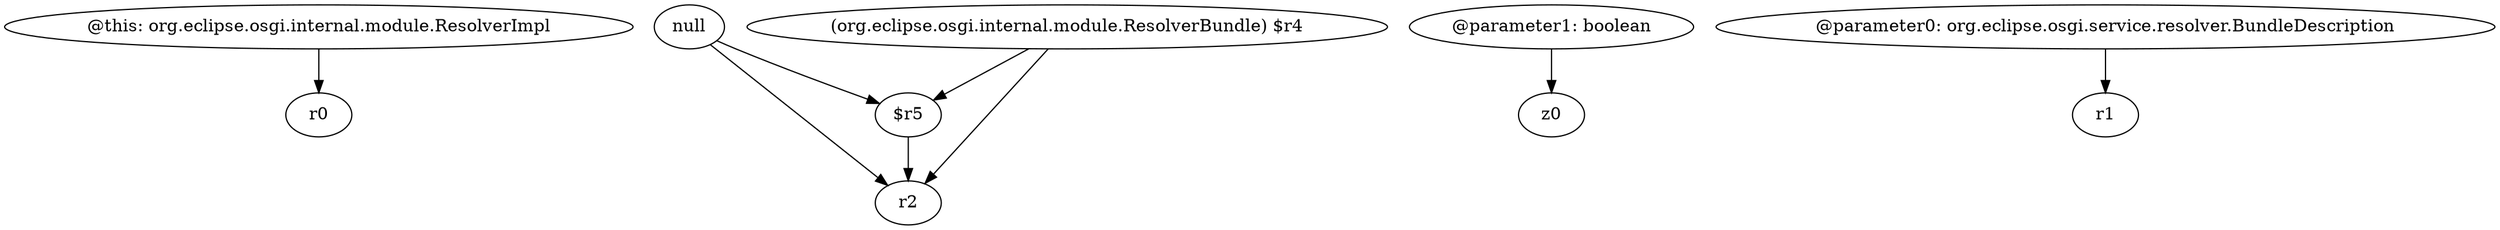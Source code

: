digraph g {
0[label="@this: org.eclipse.osgi.internal.module.ResolverImpl"]
1[label="r0"]
0->1[label=""]
2[label="null"]
3[label="$r5"]
2->3[label=""]
4[label="@parameter1: boolean"]
5[label="z0"]
4->5[label=""]
6[label="(org.eclipse.osgi.internal.module.ResolverBundle) $r4"]
7[label="r2"]
6->7[label=""]
8[label="@parameter0: org.eclipse.osgi.service.resolver.BundleDescription"]
9[label="r1"]
8->9[label=""]
6->3[label=""]
3->7[label=""]
2->7[label=""]
}